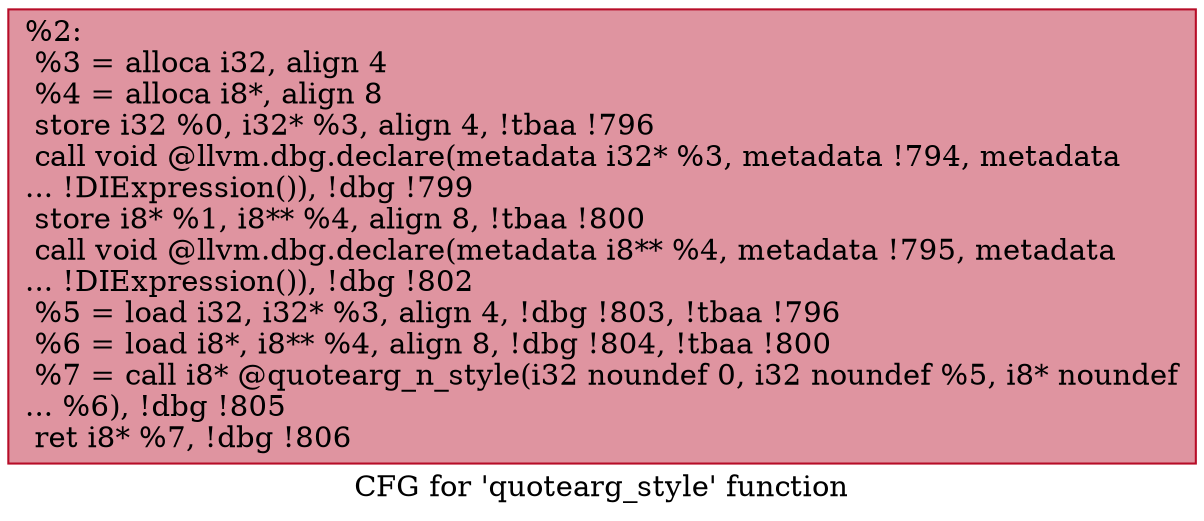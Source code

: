 digraph "CFG for 'quotearg_style' function" {
	label="CFG for 'quotearg_style' function";

	Node0xf64940 [shape=record,color="#b70d28ff", style=filled, fillcolor="#b70d2870",label="{%2:\l  %3 = alloca i32, align 4\l  %4 = alloca i8*, align 8\l  store i32 %0, i32* %3, align 4, !tbaa !796\l  call void @llvm.dbg.declare(metadata i32* %3, metadata !794, metadata\l... !DIExpression()), !dbg !799\l  store i8* %1, i8** %4, align 8, !tbaa !800\l  call void @llvm.dbg.declare(metadata i8** %4, metadata !795, metadata\l... !DIExpression()), !dbg !802\l  %5 = load i32, i32* %3, align 4, !dbg !803, !tbaa !796\l  %6 = load i8*, i8** %4, align 8, !dbg !804, !tbaa !800\l  %7 = call i8* @quotearg_n_style(i32 noundef 0, i32 noundef %5, i8* noundef\l... %6), !dbg !805\l  ret i8* %7, !dbg !806\l}"];
}
